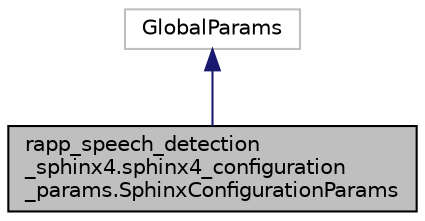 digraph "rapp_speech_detection_sphinx4.sphinx4_configuration_params.SphinxConfigurationParams"
{
  edge [fontname="Helvetica",fontsize="10",labelfontname="Helvetica",labelfontsize="10"];
  node [fontname="Helvetica",fontsize="10",shape=record];
  Node1 [label="rapp_speech_detection\l_sphinx4.sphinx4_configuration\l_params.SphinxConfigurationParams",height=0.2,width=0.4,color="black", fillcolor="grey75", style="filled" fontcolor="black"];
  Node2 -> Node1 [dir="back",color="midnightblue",fontsize="10",style="solid"];
  Node2 [label="GlobalParams",height=0.2,width=0.4,color="grey75", fillcolor="white", style="filled"];
}
